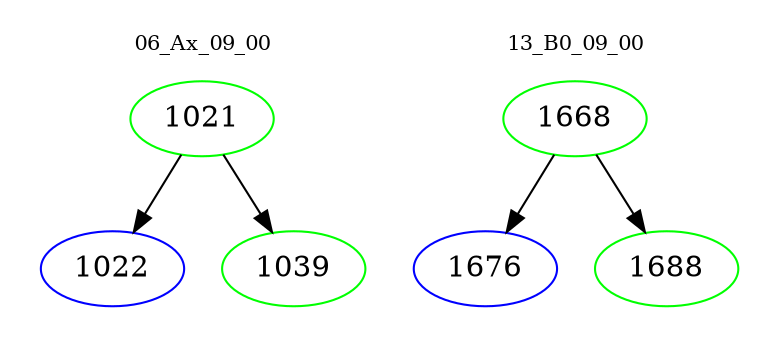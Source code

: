 digraph{
subgraph cluster_0 {
color = white
label = "06_Ax_09_00";
fontsize=10;
T0_1021 [label="1021", color="green"]
T0_1021 -> T0_1022 [color="black"]
T0_1022 [label="1022", color="blue"]
T0_1021 -> T0_1039 [color="black"]
T0_1039 [label="1039", color="green"]
}
subgraph cluster_1 {
color = white
label = "13_B0_09_00";
fontsize=10;
T1_1668 [label="1668", color="green"]
T1_1668 -> T1_1676 [color="black"]
T1_1676 [label="1676", color="blue"]
T1_1668 -> T1_1688 [color="black"]
T1_1688 [label="1688", color="green"]
}
}
